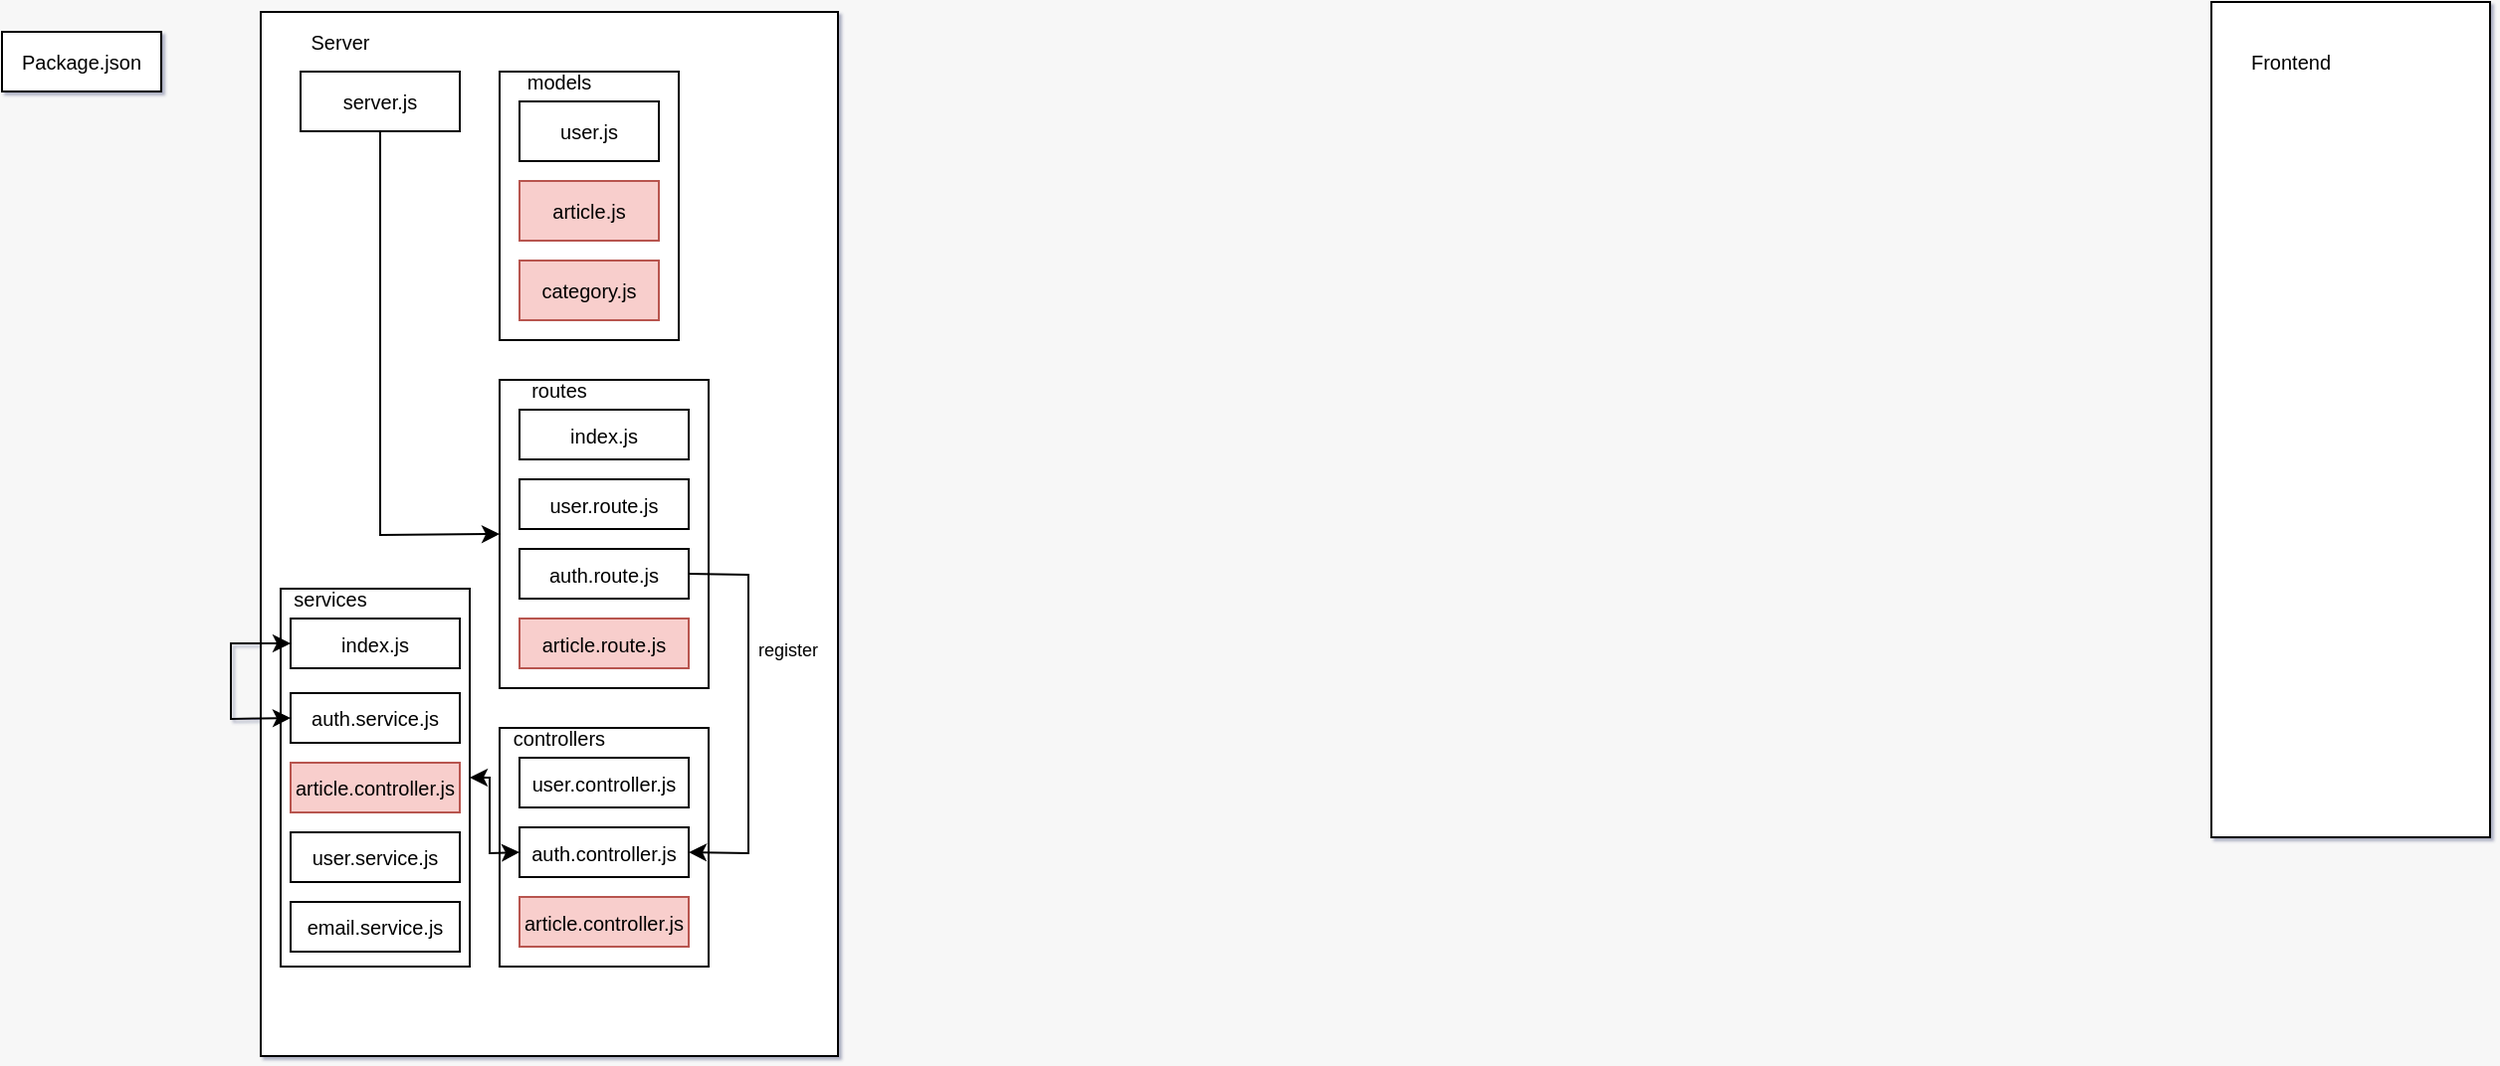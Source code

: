 <mxfile version="26.0.16">
  <diagram name="Page-1" id="dCp0Z4waHlUfVY6Fhiss">
    <mxGraphModel dx="633" dy="381" grid="1" gridSize="5" guides="1" tooltips="1" connect="1" arrows="1" fold="1" page="0" pageScale="1" pageWidth="3300" pageHeight="4681" background="#F7F7F7" math="0" shadow="1">
      <root>
        <mxCell id="0" />
        <mxCell id="1" parent="0" />
        <mxCell id="JyALi0fK_2BL6Teqb9gI-1" value="&lt;font&gt;Package.json&lt;/font&gt;" style="rounded=0;whiteSpace=wrap;html=1;fontSize=10;" parent="1" vertex="1">
          <mxGeometry x="50" y="50" width="80" height="30" as="geometry" />
        </mxCell>
        <mxCell id="JyALi0fK_2BL6Teqb9gI-2" value="" style="rounded=0;whiteSpace=wrap;html=1;fontSize=10;" parent="1" vertex="1">
          <mxGeometry x="180" y="40" width="290" height="525" as="geometry" />
        </mxCell>
        <mxCell id="JyALi0fK_2BL6Teqb9gI-3" value="Server" style="text;html=1;align=center;verticalAlign=middle;whiteSpace=wrap;rounded=0;fontSize=10;" parent="1" vertex="1">
          <mxGeometry x="190" y="40" width="60" height="30" as="geometry" />
        </mxCell>
        <mxCell id="JyALi0fK_2BL6Teqb9gI-4" value="" style="rounded=0;whiteSpace=wrap;html=1;fontSize=10;" parent="1" vertex="1">
          <mxGeometry x="1160" y="35" width="140" height="420" as="geometry" />
        </mxCell>
        <mxCell id="JyALi0fK_2BL6Teqb9gI-5" value="Frontend" style="text;html=1;align=center;verticalAlign=middle;whiteSpace=wrap;rounded=0;fontSize=10;" parent="1" vertex="1">
          <mxGeometry x="1170" y="50" width="60" height="30" as="geometry" />
        </mxCell>
        <mxCell id="JyALi0fK_2BL6Teqb9gI-6" value="server.js" style="rounded=0;whiteSpace=wrap;html=1;fontSize=10;" parent="1" vertex="1">
          <mxGeometry x="200" y="70" width="80" height="30" as="geometry" />
        </mxCell>
        <mxCell id="JTrbYuYFS1n6ePO4l3gh-1" value="" style="rounded=0;whiteSpace=wrap;html=1;fontSize=10;" vertex="1" parent="1">
          <mxGeometry x="300" y="70" width="90" height="135" as="geometry" />
        </mxCell>
        <mxCell id="JTrbYuYFS1n6ePO4l3gh-2" value="models" style="text;html=1;align=center;verticalAlign=middle;whiteSpace=wrap;rounded=0;fontSize=10;" vertex="1" parent="1">
          <mxGeometry x="300" y="60" width="60" height="30" as="geometry" />
        </mxCell>
        <mxCell id="JTrbYuYFS1n6ePO4l3gh-3" value="&lt;font&gt;user.js&lt;/font&gt;" style="rounded=0;whiteSpace=wrap;html=1;fontSize=10;" vertex="1" parent="1">
          <mxGeometry x="310" y="85" width="70" height="30" as="geometry" />
        </mxCell>
        <mxCell id="JTrbYuYFS1n6ePO4l3gh-4" value="article.js" style="rounded=0;whiteSpace=wrap;html=1;fontSize=10;fillColor=#f8cecc;strokeColor=#b85450;" vertex="1" parent="1">
          <mxGeometry x="310" y="125" width="70" height="30" as="geometry" />
        </mxCell>
        <mxCell id="JTrbYuYFS1n6ePO4l3gh-5" value="category.js" style="rounded=0;whiteSpace=wrap;html=1;fontSize=10;fillColor=#f8cecc;strokeColor=#b85450;" vertex="1" parent="1">
          <mxGeometry x="310" y="165" width="70" height="30" as="geometry" />
        </mxCell>
        <mxCell id="JTrbYuYFS1n6ePO4l3gh-6" value="" style="rounded=0;whiteSpace=wrap;html=1;fontSize=10;" vertex="1" parent="1">
          <mxGeometry x="300" y="225" width="105" height="155" as="geometry" />
        </mxCell>
        <mxCell id="JTrbYuYFS1n6ePO4l3gh-7" value="&lt;font&gt;routes&lt;/font&gt;" style="text;html=1;align=center;verticalAlign=middle;whiteSpace=wrap;rounded=0;fontSize=10;" vertex="1" parent="1">
          <mxGeometry x="300" y="215" width="60" height="30" as="geometry" />
        </mxCell>
        <mxCell id="JTrbYuYFS1n6ePO4l3gh-8" value="index.js" style="rounded=0;whiteSpace=wrap;html=1;fontSize=10;" vertex="1" parent="1">
          <mxGeometry x="310" y="240" width="85" height="25" as="geometry" />
        </mxCell>
        <mxCell id="JTrbYuYFS1n6ePO4l3gh-9" value="user.route.js" style="rounded=0;whiteSpace=wrap;html=1;fontSize=10;" vertex="1" parent="1">
          <mxGeometry x="310" y="275" width="85" height="25" as="geometry" />
        </mxCell>
        <mxCell id="JTrbYuYFS1n6ePO4l3gh-11" value="auth.route.js" style="rounded=0;whiteSpace=wrap;html=1;fontSize=10;" vertex="1" parent="1">
          <mxGeometry x="310" y="310" width="85" height="25" as="geometry" />
        </mxCell>
        <mxCell id="JTrbYuYFS1n6ePO4l3gh-12" value="&lt;font style=&quot;font-size: 10px;&quot;&gt;article.route.js&lt;/font&gt;" style="rounded=0;whiteSpace=wrap;html=1;fillColor=#f8cecc;strokeColor=#b85450;" vertex="1" parent="1">
          <mxGeometry x="310" y="345" width="85" height="25" as="geometry" />
        </mxCell>
        <mxCell id="JTrbYuYFS1n6ePO4l3gh-13" value="" style="endArrow=classic;html=1;rounded=0;exitX=0.5;exitY=1;exitDx=0;exitDy=0;entryX=0;entryY=0.5;entryDx=0;entryDy=0;" edge="1" parent="1" source="JyALi0fK_2BL6Teqb9gI-6" target="JTrbYuYFS1n6ePO4l3gh-6">
          <mxGeometry width="50" height="50" relative="1" as="geometry">
            <mxPoint x="210" y="230" as="sourcePoint" />
            <mxPoint x="260" y="180" as="targetPoint" />
            <Array as="points">
              <mxPoint x="240" y="303" />
            </Array>
          </mxGeometry>
        </mxCell>
        <mxCell id="JTrbYuYFS1n6ePO4l3gh-14" value="" style="rounded=0;whiteSpace=wrap;html=1;fontSize=10;" vertex="1" parent="1">
          <mxGeometry x="300" y="400" width="105" height="120" as="geometry" />
        </mxCell>
        <mxCell id="JTrbYuYFS1n6ePO4l3gh-15" value="&lt;font&gt;controllers&lt;/font&gt;" style="text;html=1;align=center;verticalAlign=middle;whiteSpace=wrap;rounded=0;fontSize=10;" vertex="1" parent="1">
          <mxGeometry x="300" y="390" width="60" height="30" as="geometry" />
        </mxCell>
        <mxCell id="JTrbYuYFS1n6ePO4l3gh-17" value="user.controller.js" style="rounded=0;whiteSpace=wrap;html=1;fontSize=10;" vertex="1" parent="1">
          <mxGeometry x="310" y="415" width="85" height="25" as="geometry" />
        </mxCell>
        <mxCell id="JTrbYuYFS1n6ePO4l3gh-18" value="auth.controller.js" style="rounded=0;whiteSpace=wrap;html=1;fontSize=10;" vertex="1" parent="1">
          <mxGeometry x="310" y="450" width="85" height="25" as="geometry" />
        </mxCell>
        <mxCell id="JTrbYuYFS1n6ePO4l3gh-19" value="&lt;font style=&quot;font-size: 10px;&quot;&gt;article.controller.js&lt;/font&gt;" style="rounded=0;whiteSpace=wrap;html=1;fillColor=#f8cecc;strokeColor=#b85450;" vertex="1" parent="1">
          <mxGeometry x="310" y="485" width="85" height="25" as="geometry" />
        </mxCell>
        <mxCell id="JTrbYuYFS1n6ePO4l3gh-20" value="" style="endArrow=classic;html=1;rounded=0;exitX=1;exitY=0.5;exitDx=0;exitDy=0;entryX=1;entryY=0.5;entryDx=0;entryDy=0;" edge="1" parent="1" source="JTrbYuYFS1n6ePO4l3gh-11" target="JTrbYuYFS1n6ePO4l3gh-18">
          <mxGeometry width="50" height="50" relative="1" as="geometry">
            <mxPoint x="230" y="405" as="sourcePoint" />
            <mxPoint x="280" y="355" as="targetPoint" />
            <Array as="points">
              <mxPoint x="425" y="323" />
              <mxPoint x="425" y="463" />
            </Array>
          </mxGeometry>
        </mxCell>
        <mxCell id="JTrbYuYFS1n6ePO4l3gh-21" value="&lt;font style=&quot;font-size: 9px;&quot;&gt;register&lt;/font&gt;" style="text;html=1;align=center;verticalAlign=middle;whiteSpace=wrap;rounded=0;" vertex="1" parent="1">
          <mxGeometry x="415" y="345" width="60" height="30" as="geometry" />
        </mxCell>
        <mxCell id="JTrbYuYFS1n6ePO4l3gh-22" value="" style="rounded=0;whiteSpace=wrap;html=1;" vertex="1" parent="1">
          <mxGeometry x="190" y="330" width="95" height="190" as="geometry" />
        </mxCell>
        <mxCell id="JTrbYuYFS1n6ePO4l3gh-23" value="&lt;font style=&quot;font-size: 10px;&quot;&gt;services&lt;/font&gt;" style="text;html=1;align=center;verticalAlign=middle;whiteSpace=wrap;rounded=0;" vertex="1" parent="1">
          <mxGeometry x="185" y="320" width="60" height="30" as="geometry" />
        </mxCell>
        <mxCell id="JTrbYuYFS1n6ePO4l3gh-24" value="index.js" style="rounded=0;whiteSpace=wrap;html=1;fontSize=10;" vertex="1" parent="1">
          <mxGeometry x="195" y="345" width="85" height="25" as="geometry" />
        </mxCell>
        <mxCell id="JTrbYuYFS1n6ePO4l3gh-25" value="auth.service.js" style="rounded=0;whiteSpace=wrap;html=1;fontSize=10;" vertex="1" parent="1">
          <mxGeometry x="195" y="382.5" width="85" height="25" as="geometry" />
        </mxCell>
        <mxCell id="JTrbYuYFS1n6ePO4l3gh-26" value="" style="endArrow=classic;startArrow=classic;html=1;rounded=0;entryX=0;entryY=0.5;entryDx=0;entryDy=0;exitX=0;exitY=0.5;exitDx=0;exitDy=0;" edge="1" parent="1" source="JTrbYuYFS1n6ePO4l3gh-25" target="JTrbYuYFS1n6ePO4l3gh-24">
          <mxGeometry width="50" height="50" relative="1" as="geometry">
            <mxPoint x="95" y="402.5" as="sourcePoint" />
            <mxPoint x="145" y="352.5" as="targetPoint" />
            <Array as="points">
              <mxPoint x="165" y="395.5" />
              <mxPoint x="165" y="357.5" />
            </Array>
          </mxGeometry>
        </mxCell>
        <mxCell id="JTrbYuYFS1n6ePO4l3gh-27" value="" style="endArrow=classic;startArrow=classic;html=1;rounded=0;entryX=0;entryY=0.5;entryDx=0;entryDy=0;exitX=1;exitY=0.5;exitDx=0;exitDy=0;" edge="1" parent="1" source="JTrbYuYFS1n6ePO4l3gh-22" target="JTrbYuYFS1n6ePO4l3gh-18">
          <mxGeometry width="50" height="50" relative="1" as="geometry">
            <mxPoint x="100" y="485" as="sourcePoint" />
            <mxPoint x="150" y="435" as="targetPoint" />
            <Array as="points">
              <mxPoint x="295" y="425" />
              <mxPoint x="295" y="463" />
            </Array>
          </mxGeometry>
        </mxCell>
        <mxCell id="JTrbYuYFS1n6ePO4l3gh-28" value="user.service.js" style="rounded=0;whiteSpace=wrap;html=1;fontSize=10;" vertex="1" parent="1">
          <mxGeometry x="195" y="452.5" width="85" height="25" as="geometry" />
        </mxCell>
        <mxCell id="JTrbYuYFS1n6ePO4l3gh-29" value="&lt;font style=&quot;font-size: 10px;&quot;&gt;article.controller.js&lt;/font&gt;" style="rounded=0;whiteSpace=wrap;html=1;fillColor=#f8cecc;strokeColor=#b85450;" vertex="1" parent="1">
          <mxGeometry x="195" y="417.5" width="85" height="25" as="geometry" />
        </mxCell>
        <mxCell id="JTrbYuYFS1n6ePO4l3gh-30" value="email.service.js" style="rounded=0;whiteSpace=wrap;html=1;fontSize=10;" vertex="1" parent="1">
          <mxGeometry x="195" y="487.5" width="85" height="25" as="geometry" />
        </mxCell>
      </root>
    </mxGraphModel>
  </diagram>
</mxfile>
